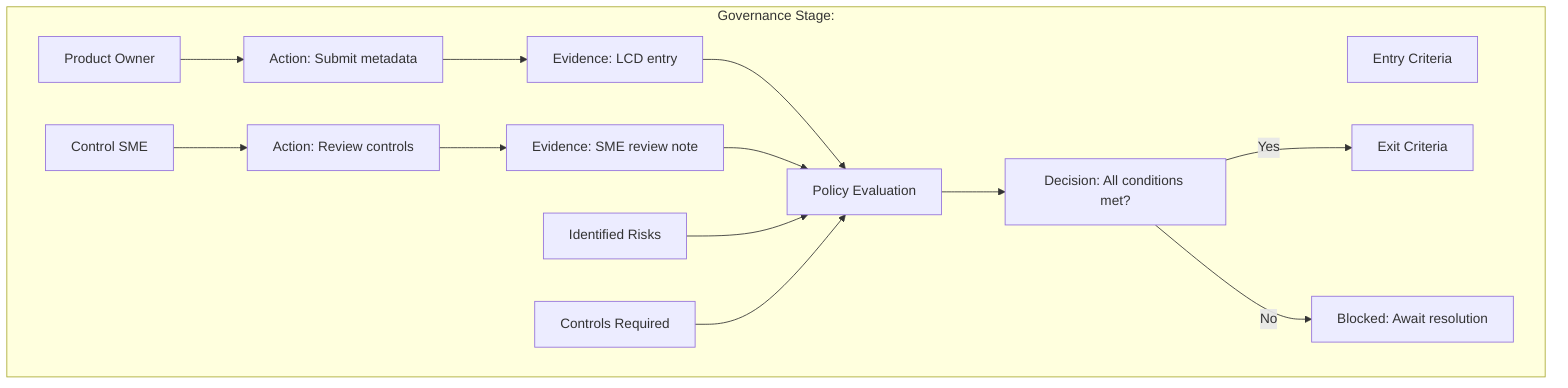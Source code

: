 flowchart TD
    subgraph Stage["Governance Stage: <Insert Stage Name>"]
        EC[Entry Criteria]
        A1[Product Owner]
        A2[Control SME]

        A1 --> AC1[Action: Submit metadata]
        A2 --> AC2[Action: Review controls]

        AC1 --> E1[Evidence: LCD entry]
        AC2 --> E2[Evidence: SME review note]

        E1 --> P[Policy Evaluation]
        E2 --> P

        R[Identified Risks] --> P
        C[Controls Required] --> P

        P --> D[Decision: All conditions met?]
        D -->|Yes| XC[Exit Criteria]
        D -->|No| B[Blocked: Await resolution]
    end